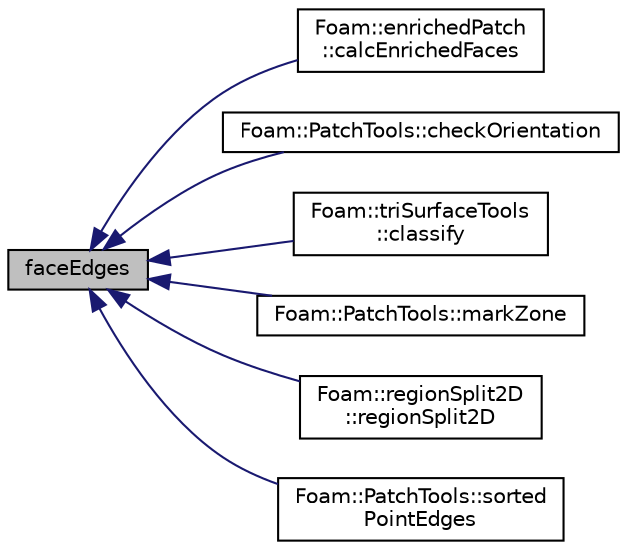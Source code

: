 digraph "faceEdges"
{
  bgcolor="transparent";
  edge [fontname="Helvetica",fontsize="10",labelfontname="Helvetica",labelfontsize="10"];
  node [fontname="Helvetica",fontsize="10",shape=record];
  rankdir="LR";
  Node1 [label="faceEdges",height=0.2,width=0.4,color="black", fillcolor="grey75", style="filled" fontcolor="black"];
  Node1 -> Node2 [dir="back",color="midnightblue",fontsize="10",style="solid",fontname="Helvetica"];
  Node2 [label="Foam::enrichedPatch\l::calcEnrichedFaces",height=0.2,width=0.4,color="black",URL="$classFoam_1_1enrichedPatch.html#aa1b5e352f9ac5a1be0842ae796ff5266",tooltip="Calculate enriched faces. "];
  Node1 -> Node3 [dir="back",color="midnightblue",fontsize="10",style="solid",fontname="Helvetica"];
  Node3 [label="Foam::PatchTools::checkOrientation",height=0.2,width=0.4,color="black",URL="$classFoam_1_1PatchTools.html#a20f23e9ffe1102dccd75986b5435aef7",tooltip="Check for orientation issues. "];
  Node1 -> Node4 [dir="back",color="midnightblue",fontsize="10",style="solid",fontname="Helvetica"];
  Node4 [label="Foam::triSurfaceTools\l::classify",height=0.2,width=0.4,color="black",URL="$classFoam_1_1triSurfaceTools.html#a6f0ceda49a3cd2fbd6ab9655fd370e03",tooltip="Test point on plane of triangle to see if on edge or point or inside. "];
  Node1 -> Node5 [dir="back",color="midnightblue",fontsize="10",style="solid",fontname="Helvetica"];
  Node5 [label="Foam::PatchTools::markZone",height=0.2,width=0.4,color="black",URL="$classFoam_1_1PatchTools.html#ad2435fb883959634f5957c9e031b4671",tooltip="Fill faceZone with currentZone for every face reachable. "];
  Node1 -> Node6 [dir="back",color="midnightblue",fontsize="10",style="solid",fontname="Helvetica"];
  Node6 [label="Foam::regionSplit2D\l::regionSplit2D",height=0.2,width=0.4,color="black",URL="$classFoam_1_1regionSplit2D.html#a68c13111f73ce772c8dd2b0d87c88e17",tooltip="Construct from mesh and list of blocked faces. "];
  Node1 -> Node7 [dir="back",color="midnightblue",fontsize="10",style="solid",fontname="Helvetica"];
  Node7 [label="Foam::PatchTools::sorted\lPointEdges",height=0.2,width=0.4,color="black",URL="$classFoam_1_1PatchTools.html#ade266c84d472629a66d2ec0f9c8f2ff9"];
}
